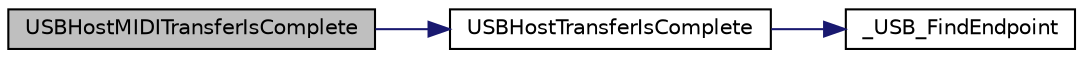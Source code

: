 digraph "USBHostMIDITransferIsComplete"
{
  edge [fontname="Helvetica",fontsize="10",labelfontname="Helvetica",labelfontsize="10"];
  node [fontname="Helvetica",fontsize="10",shape=record];
  rankdir="LR";
  Node1 [label="USBHostMIDITransferIsComplete",height=0.2,width=0.4,color="black", fillcolor="grey75", style="filled", fontcolor="black"];
  Node1 -> Node2 [color="midnightblue",fontsize="10",style="solid",fontname="Helvetica"];
  Node2 [label="USBHostTransferIsComplete",height=0.2,width=0.4,color="black", fillcolor="white", style="filled",URL="$usb__host_8h.html#a26b9b9a870ffeb6c777519aa51717623"];
  Node2 -> Node3 [color="midnightblue",fontsize="10",style="solid",fontname="Helvetica"];
  Node3 [label="_USB_FindEndpoint",height=0.2,width=0.4,color="black", fillcolor="white", style="filled",URL="$usb__host_8c.html#ae449b4da12d04e5c006874382c84caab"];
}
